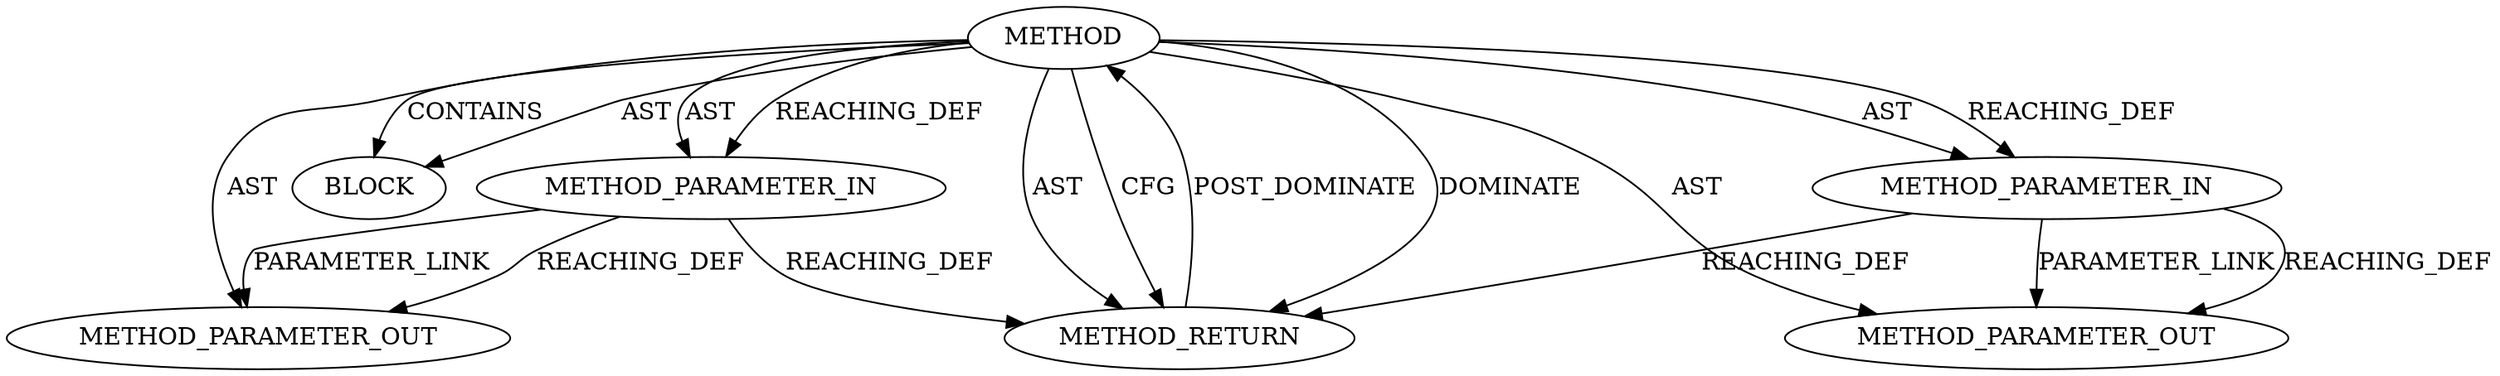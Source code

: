 digraph {
  27322 [label=METHOD_PARAMETER_OUT ORDER=1 CODE="p1" IS_VARIADIC=false TYPE_FULL_NAME="ANY" EVALUATION_STRATEGY="BY_VALUE" INDEX=1 NAME="p1"]
  25807 [label=METHOD AST_PARENT_TYPE="NAMESPACE_BLOCK" AST_PARENT_FULL_NAME="<global>" ORDER=0 CODE="<empty>" FULL_NAME="EVP_CIPHER_CTX_set_key_length" IS_EXTERNAL=true FILENAME="<empty>" SIGNATURE="" NAME="EVP_CIPHER_CTX_set_key_length"]
  25810 [label=BLOCK ORDER=1 ARGUMENT_INDEX=1 CODE="<empty>" TYPE_FULL_NAME="ANY"]
  27323 [label=METHOD_PARAMETER_OUT ORDER=2 CODE="p2" IS_VARIADIC=false TYPE_FULL_NAME="ANY" EVALUATION_STRATEGY="BY_VALUE" INDEX=2 NAME="p2"]
  25811 [label=METHOD_RETURN ORDER=2 CODE="RET" TYPE_FULL_NAME="ANY" EVALUATION_STRATEGY="BY_VALUE"]
  25808 [label=METHOD_PARAMETER_IN ORDER=1 CODE="p1" IS_VARIADIC=false TYPE_FULL_NAME="ANY" EVALUATION_STRATEGY="BY_VALUE" INDEX=1 NAME="p1"]
  25809 [label=METHOD_PARAMETER_IN ORDER=2 CODE="p2" IS_VARIADIC=false TYPE_FULL_NAME="ANY" EVALUATION_STRATEGY="BY_VALUE" INDEX=2 NAME="p2"]
  25811 -> 25807 [label=POST_DOMINATE ]
  25807 -> 27322 [label=AST ]
  25809 -> 27323 [label=PARAMETER_LINK ]
  25807 -> 25811 [label=AST ]
  25807 -> 25810 [label=CONTAINS ]
  25808 -> 27322 [label=REACHING_DEF VARIABLE="p1"]
  25807 -> 25808 [label=AST ]
  25808 -> 25811 [label=REACHING_DEF VARIABLE="p1"]
  25808 -> 27322 [label=PARAMETER_LINK ]
  25807 -> 25808 [label=REACHING_DEF VARIABLE=""]
  25807 -> 25809 [label=AST ]
  25807 -> 25809 [label=REACHING_DEF VARIABLE=""]
  25807 -> 25810 [label=AST ]
  25807 -> 25811 [label=CFG ]
  25809 -> 25811 [label=REACHING_DEF VARIABLE="p2"]
  25807 -> 25811 [label=DOMINATE ]
  25809 -> 27323 [label=REACHING_DEF VARIABLE="p2"]
  25807 -> 27323 [label=AST ]
}
